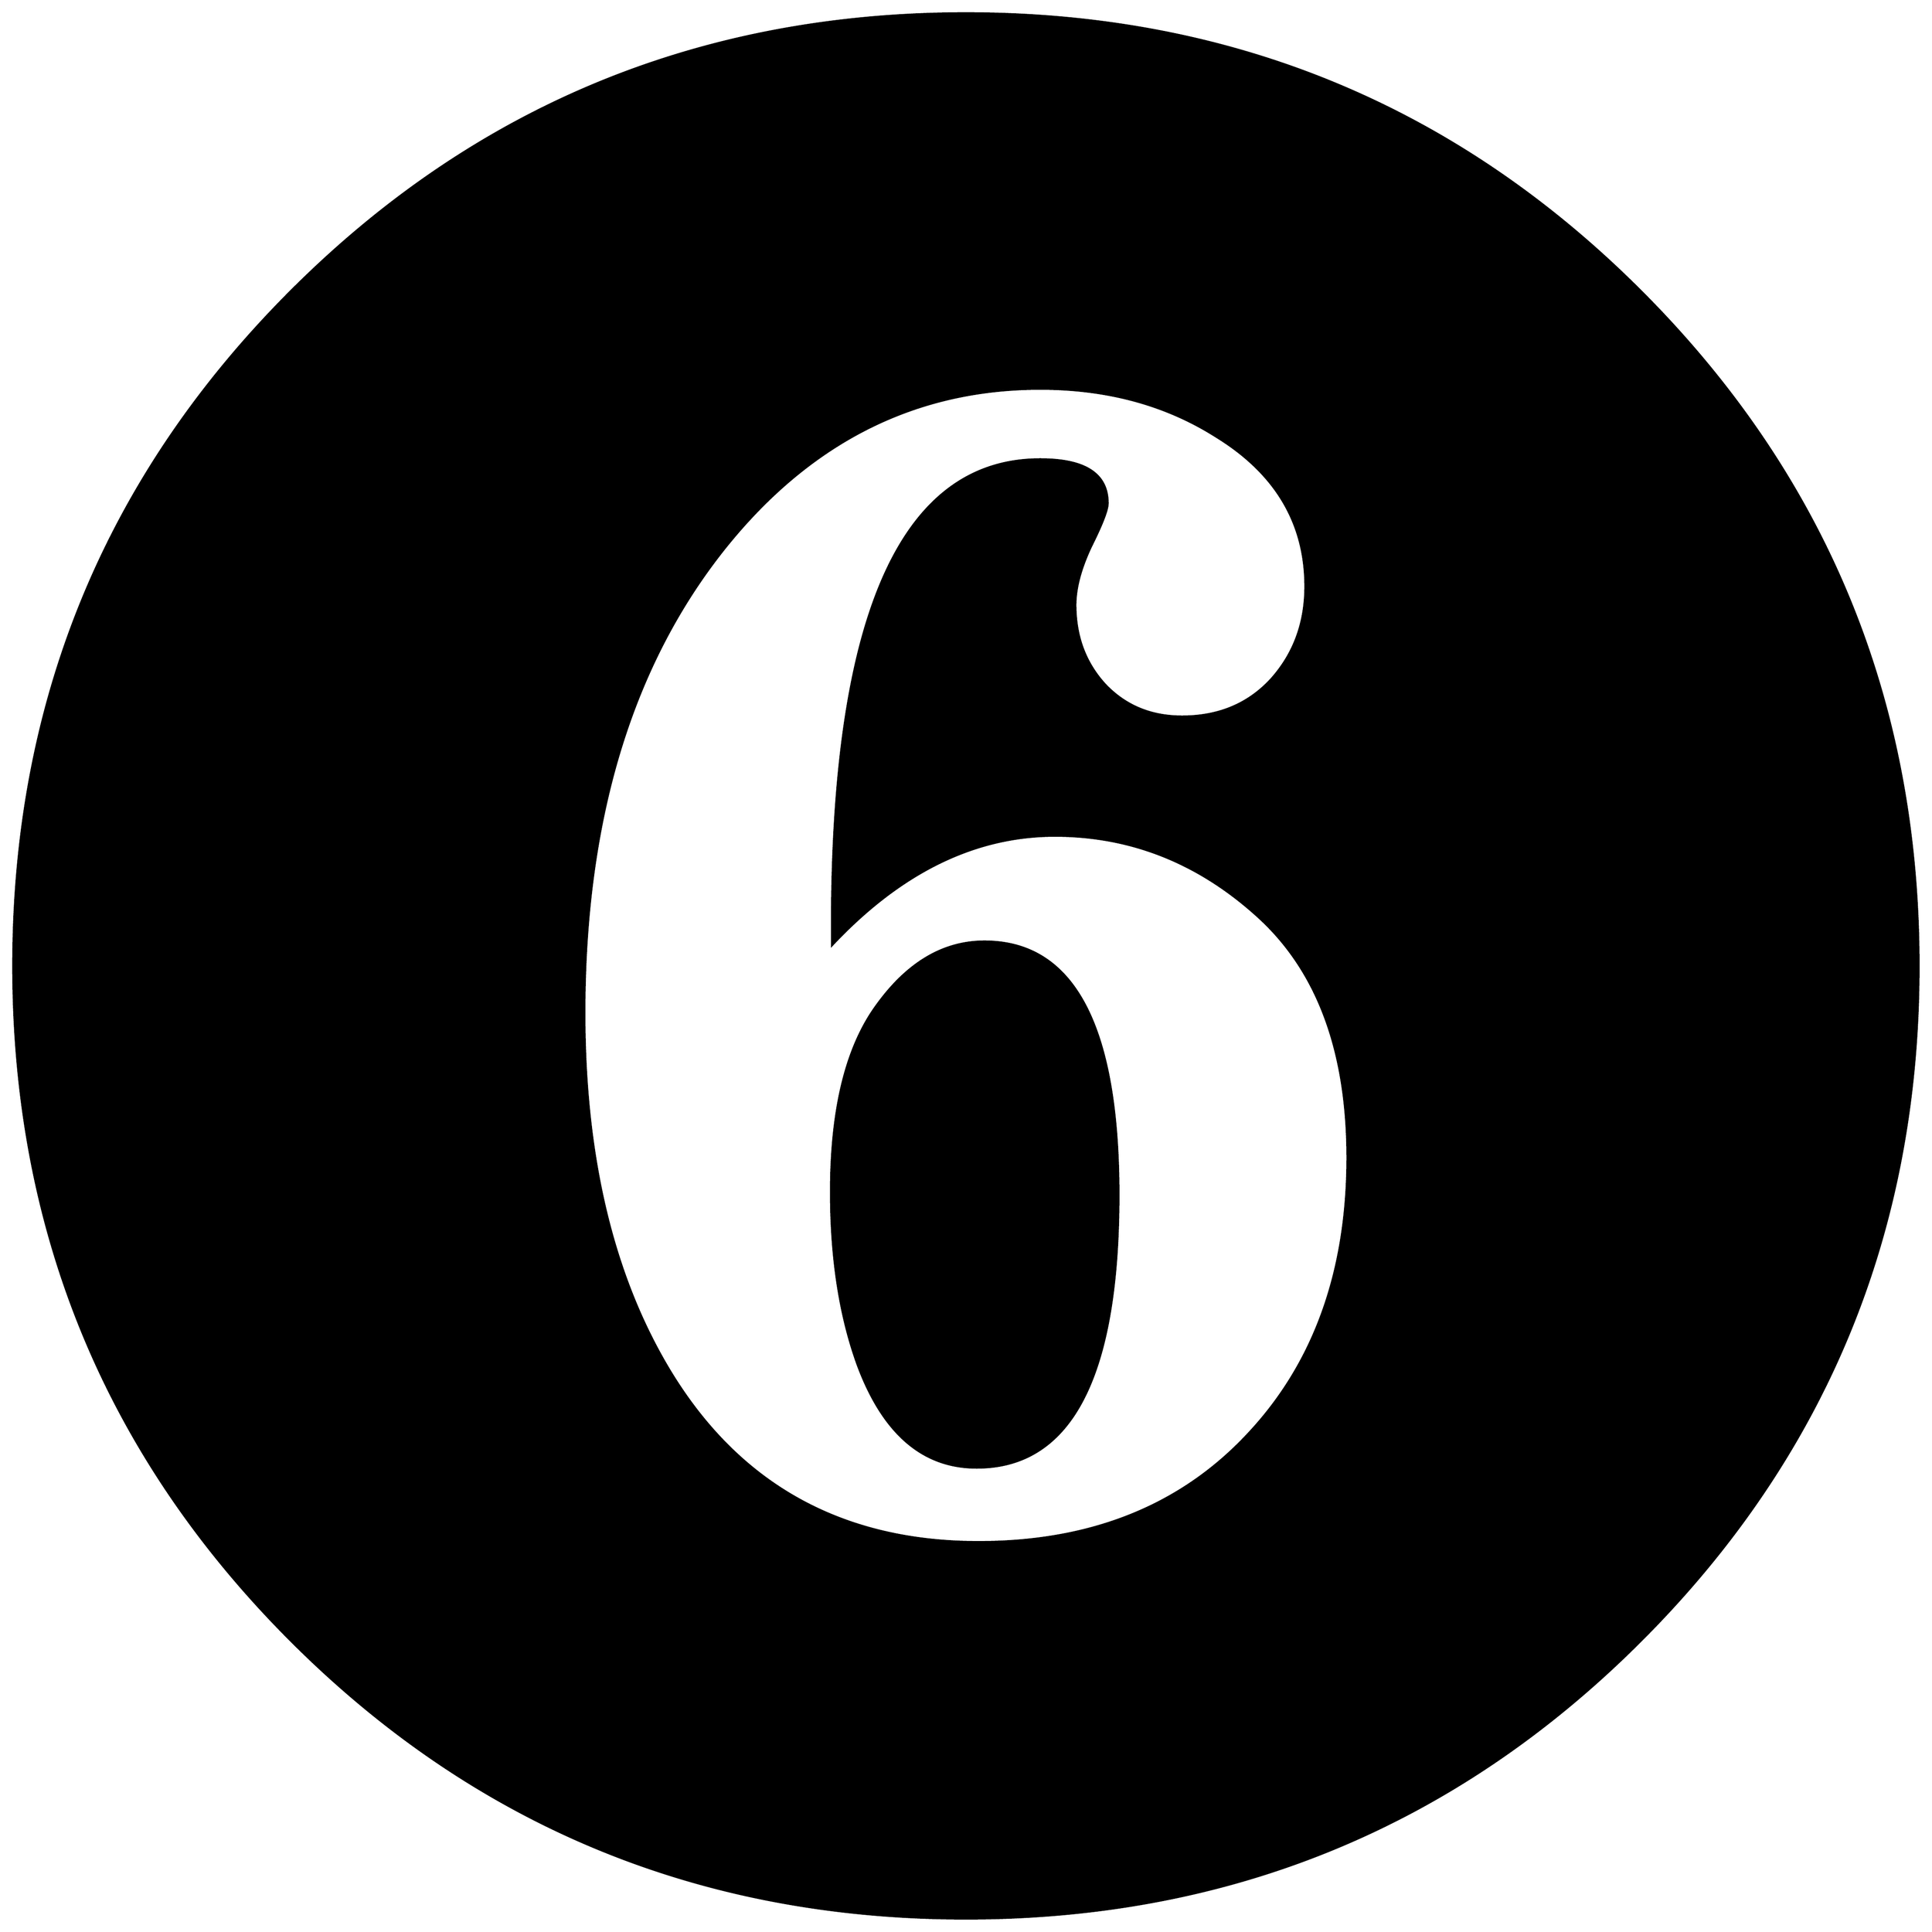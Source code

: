 


\begin{tikzpicture}[y=0.80pt, x=0.80pt, yscale=-1.0, xscale=1.0, inner sep=0pt, outer sep=0pt]
\begin{scope}[shift={(100.0,1706.0)},nonzero rule]
  \path[draw=.,fill=.,line width=1.600pt] (1998.0,-582.0) ..
    controls (1998.0,-311.333) and (1903.333,-81.333) ..
    (1714.0,108.0) .. controls (1524.667,297.333) and (1294.667,392.0)
    .. (1024.0,392.0) .. controls (753.333,392.0) and
    (523.333,297.333) .. (334.0,108.0) .. controls (144.667,-81.333) and
    (50.0,-311.333) .. (50.0,-582.0) .. controls (50.0,-852.667) and
    (144.667,-1082.667) .. (334.0,-1272.0) .. controls
    (523.333,-1461.333) and (753.333,-1556.0) .. (1024.0,-1556.0) ..
    controls (1294.667,-1556.0) and (1524.667,-1461.333) ..
    (1714.0,-1272.0) .. controls (1903.333,-1082.667) and
    (1998.0,-852.667) .. (1998.0,-582.0) -- cycle(1414.0,-386.0)
    .. controls (1414.0,-494.667) and (1383.667,-576.667) ..
    (1323.0,-632.0) .. controls (1262.333,-687.333) and
    (1193.0,-715.0) .. (1115.0,-715.0) .. controls
    (1033.0,-715.0) and (957.0,-677.667) .. (887.0,-603.0) --
    (887.0,-622.0) .. controls (887.0,-940.667) and
    (958.0,-1100.0) .. (1100.0,-1100.0) .. controls
    (1146.0,-1100.0) and (1169.0,-1085.0) .. (1169.0,-1055.0) ..
    controls (1169.0,-1048.333) and (1163.333,-1033.667) ..
    (1152.0,-1011.0) .. controls (1141.333,-988.333) and
    (1136.0,-968.333) .. (1136.0,-951.0) .. controls
    (1136.0,-919.0) and (1146.0,-892.0) .. (1166.0,-870.0) ..
    controls (1186.667,-848.0) and (1213.0,-837.0) ..
    (1245.0,-837.0) .. controls (1282.333,-837.0) and
    (1312.667,-849.667) .. (1336.0,-875.0) .. controls
    (1359.333,-901.0) and (1371.0,-932.667) .. (1371.0,-970.0) ..
    controls (1371.0,-1034.667) and (1340.667,-1085.667) ..
    (1280.0,-1123.0) .. controls (1228.667,-1155.667) and
    (1168.667,-1172.0) .. (1100.0,-1172.0) .. controls
    (972.667,-1172.0) and (865.667,-1118.333) .. (779.0,-1011.0) ..
    controls (682.333,-891.0) and (634.0,-732.0) .. (634.0,-534.0)
    .. controls (634.0,-386.0) and (663.333,-263.667) ..
    (722.0,-167.0) .. controls (792.667,-51.0) and (897.667,7.0) ..
    (1037.0,7.0) .. controls (1152.333,7.0) and (1244.333,-30.0) ..
    (1313.0,-104.0) .. controls (1380.333,-176.0) and
    (1414.0,-270.0) .. (1414.0,-386.0) -- cycle(1180.0,-348.0)
    .. controls (1180.0,-162.0) and (1131.667,-69.0) ..
    (1035.0,-69.0) .. controls (979.667,-69.0) and (939.0,-104.333)
    .. (913.0,-175.0) .. controls (895.0,-225.0) and
    (886.0,-283.667) .. (886.0,-351.0) .. controls (886.0,-435.667)
    and (901.667,-499.333) .. (933.0,-542.0) .. controls
    (964.333,-585.333) and (1001.0,-607.0) .. (1043.0,-607.0) ..
    controls (1134.333,-607.0) and (1180.0,-520.667) ..
    (1180.0,-348.0) -- cycle;
\end{scope}

\end{tikzpicture}

